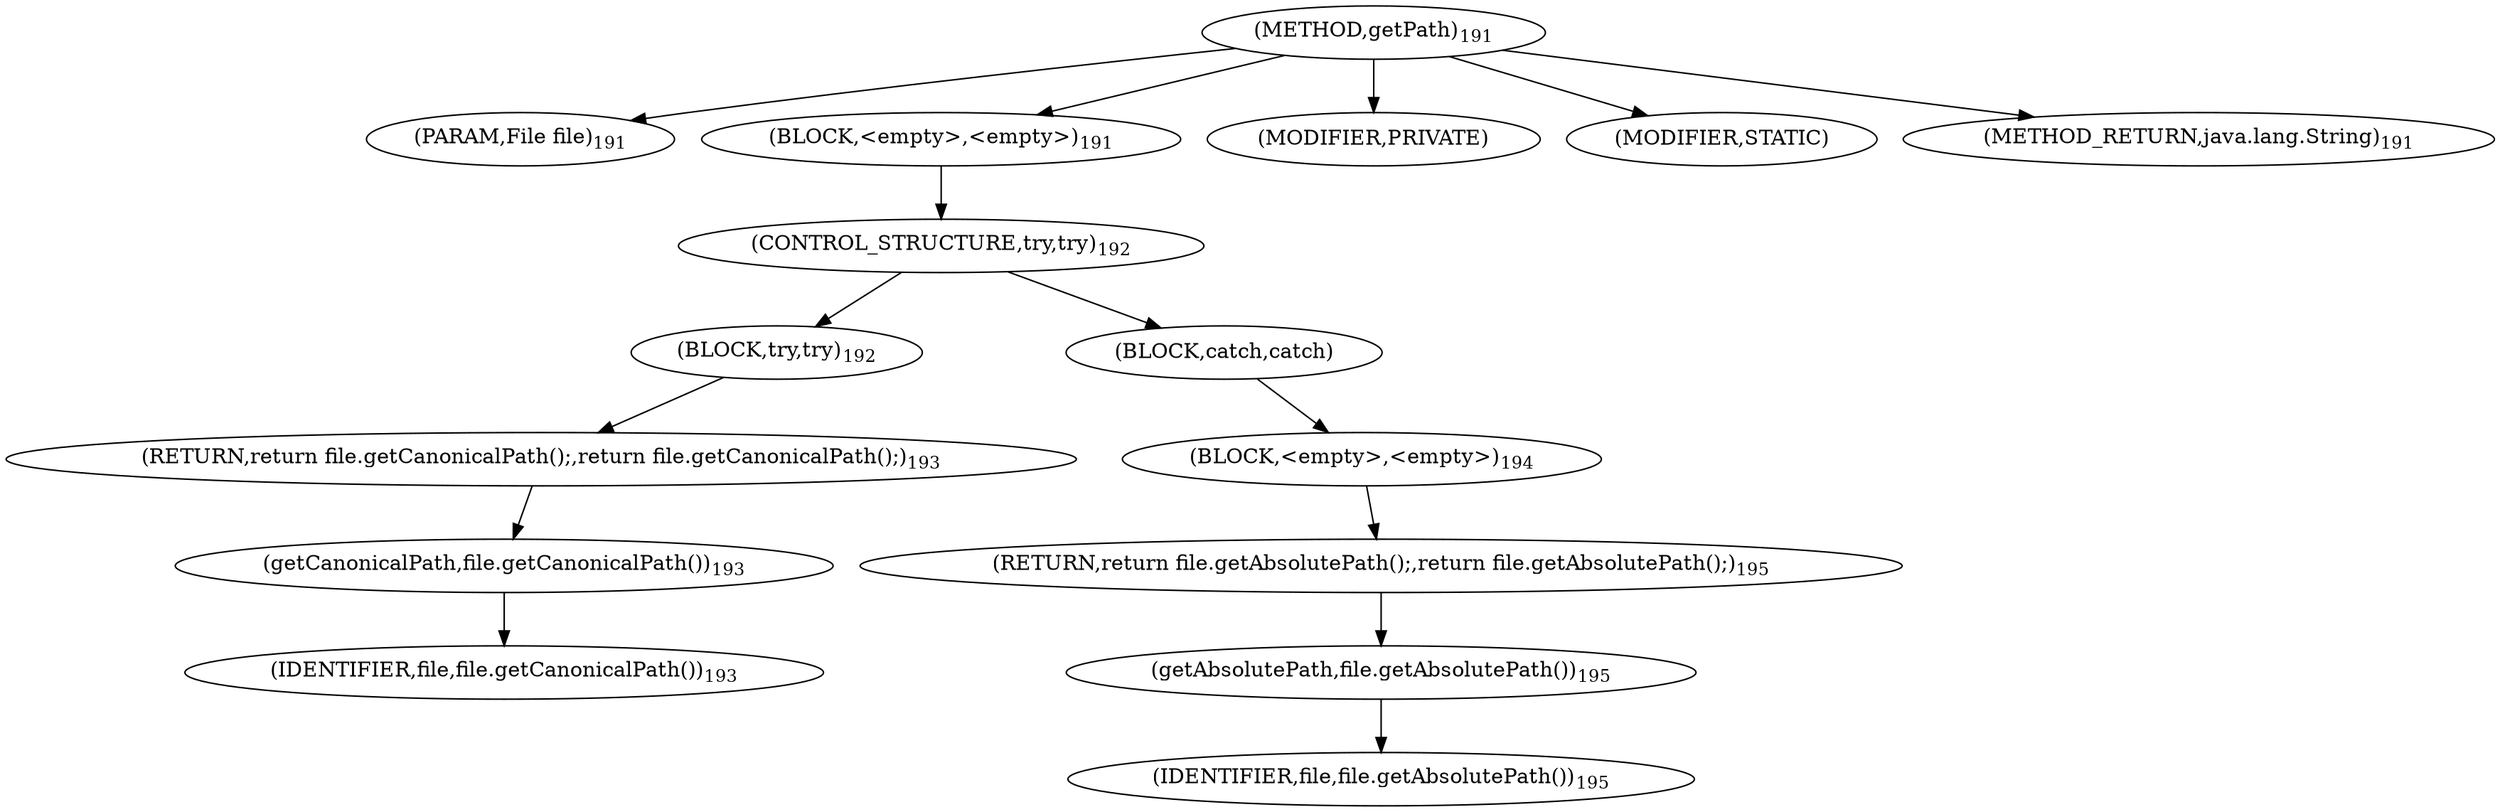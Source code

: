 digraph "getPath" {  
"266" [label = <(METHOD,getPath)<SUB>191</SUB>> ]
"267" [label = <(PARAM,File file)<SUB>191</SUB>> ]
"268" [label = <(BLOCK,&lt;empty&gt;,&lt;empty&gt;)<SUB>191</SUB>> ]
"269" [label = <(CONTROL_STRUCTURE,try,try)<SUB>192</SUB>> ]
"270" [label = <(BLOCK,try,try)<SUB>192</SUB>> ]
"271" [label = <(RETURN,return file.getCanonicalPath();,return file.getCanonicalPath();)<SUB>193</SUB>> ]
"272" [label = <(getCanonicalPath,file.getCanonicalPath())<SUB>193</SUB>> ]
"273" [label = <(IDENTIFIER,file,file.getCanonicalPath())<SUB>193</SUB>> ]
"274" [label = <(BLOCK,catch,catch)> ]
"275" [label = <(BLOCK,&lt;empty&gt;,&lt;empty&gt;)<SUB>194</SUB>> ]
"276" [label = <(RETURN,return file.getAbsolutePath();,return file.getAbsolutePath();)<SUB>195</SUB>> ]
"277" [label = <(getAbsolutePath,file.getAbsolutePath())<SUB>195</SUB>> ]
"278" [label = <(IDENTIFIER,file,file.getAbsolutePath())<SUB>195</SUB>> ]
"279" [label = <(MODIFIER,PRIVATE)> ]
"280" [label = <(MODIFIER,STATIC)> ]
"281" [label = <(METHOD_RETURN,java.lang.String)<SUB>191</SUB>> ]
  "266" -> "267" 
  "266" -> "268" 
  "266" -> "279" 
  "266" -> "280" 
  "266" -> "281" 
  "268" -> "269" 
  "269" -> "270" 
  "269" -> "274" 
  "270" -> "271" 
  "271" -> "272" 
  "272" -> "273" 
  "274" -> "275" 
  "275" -> "276" 
  "276" -> "277" 
  "277" -> "278" 
}
